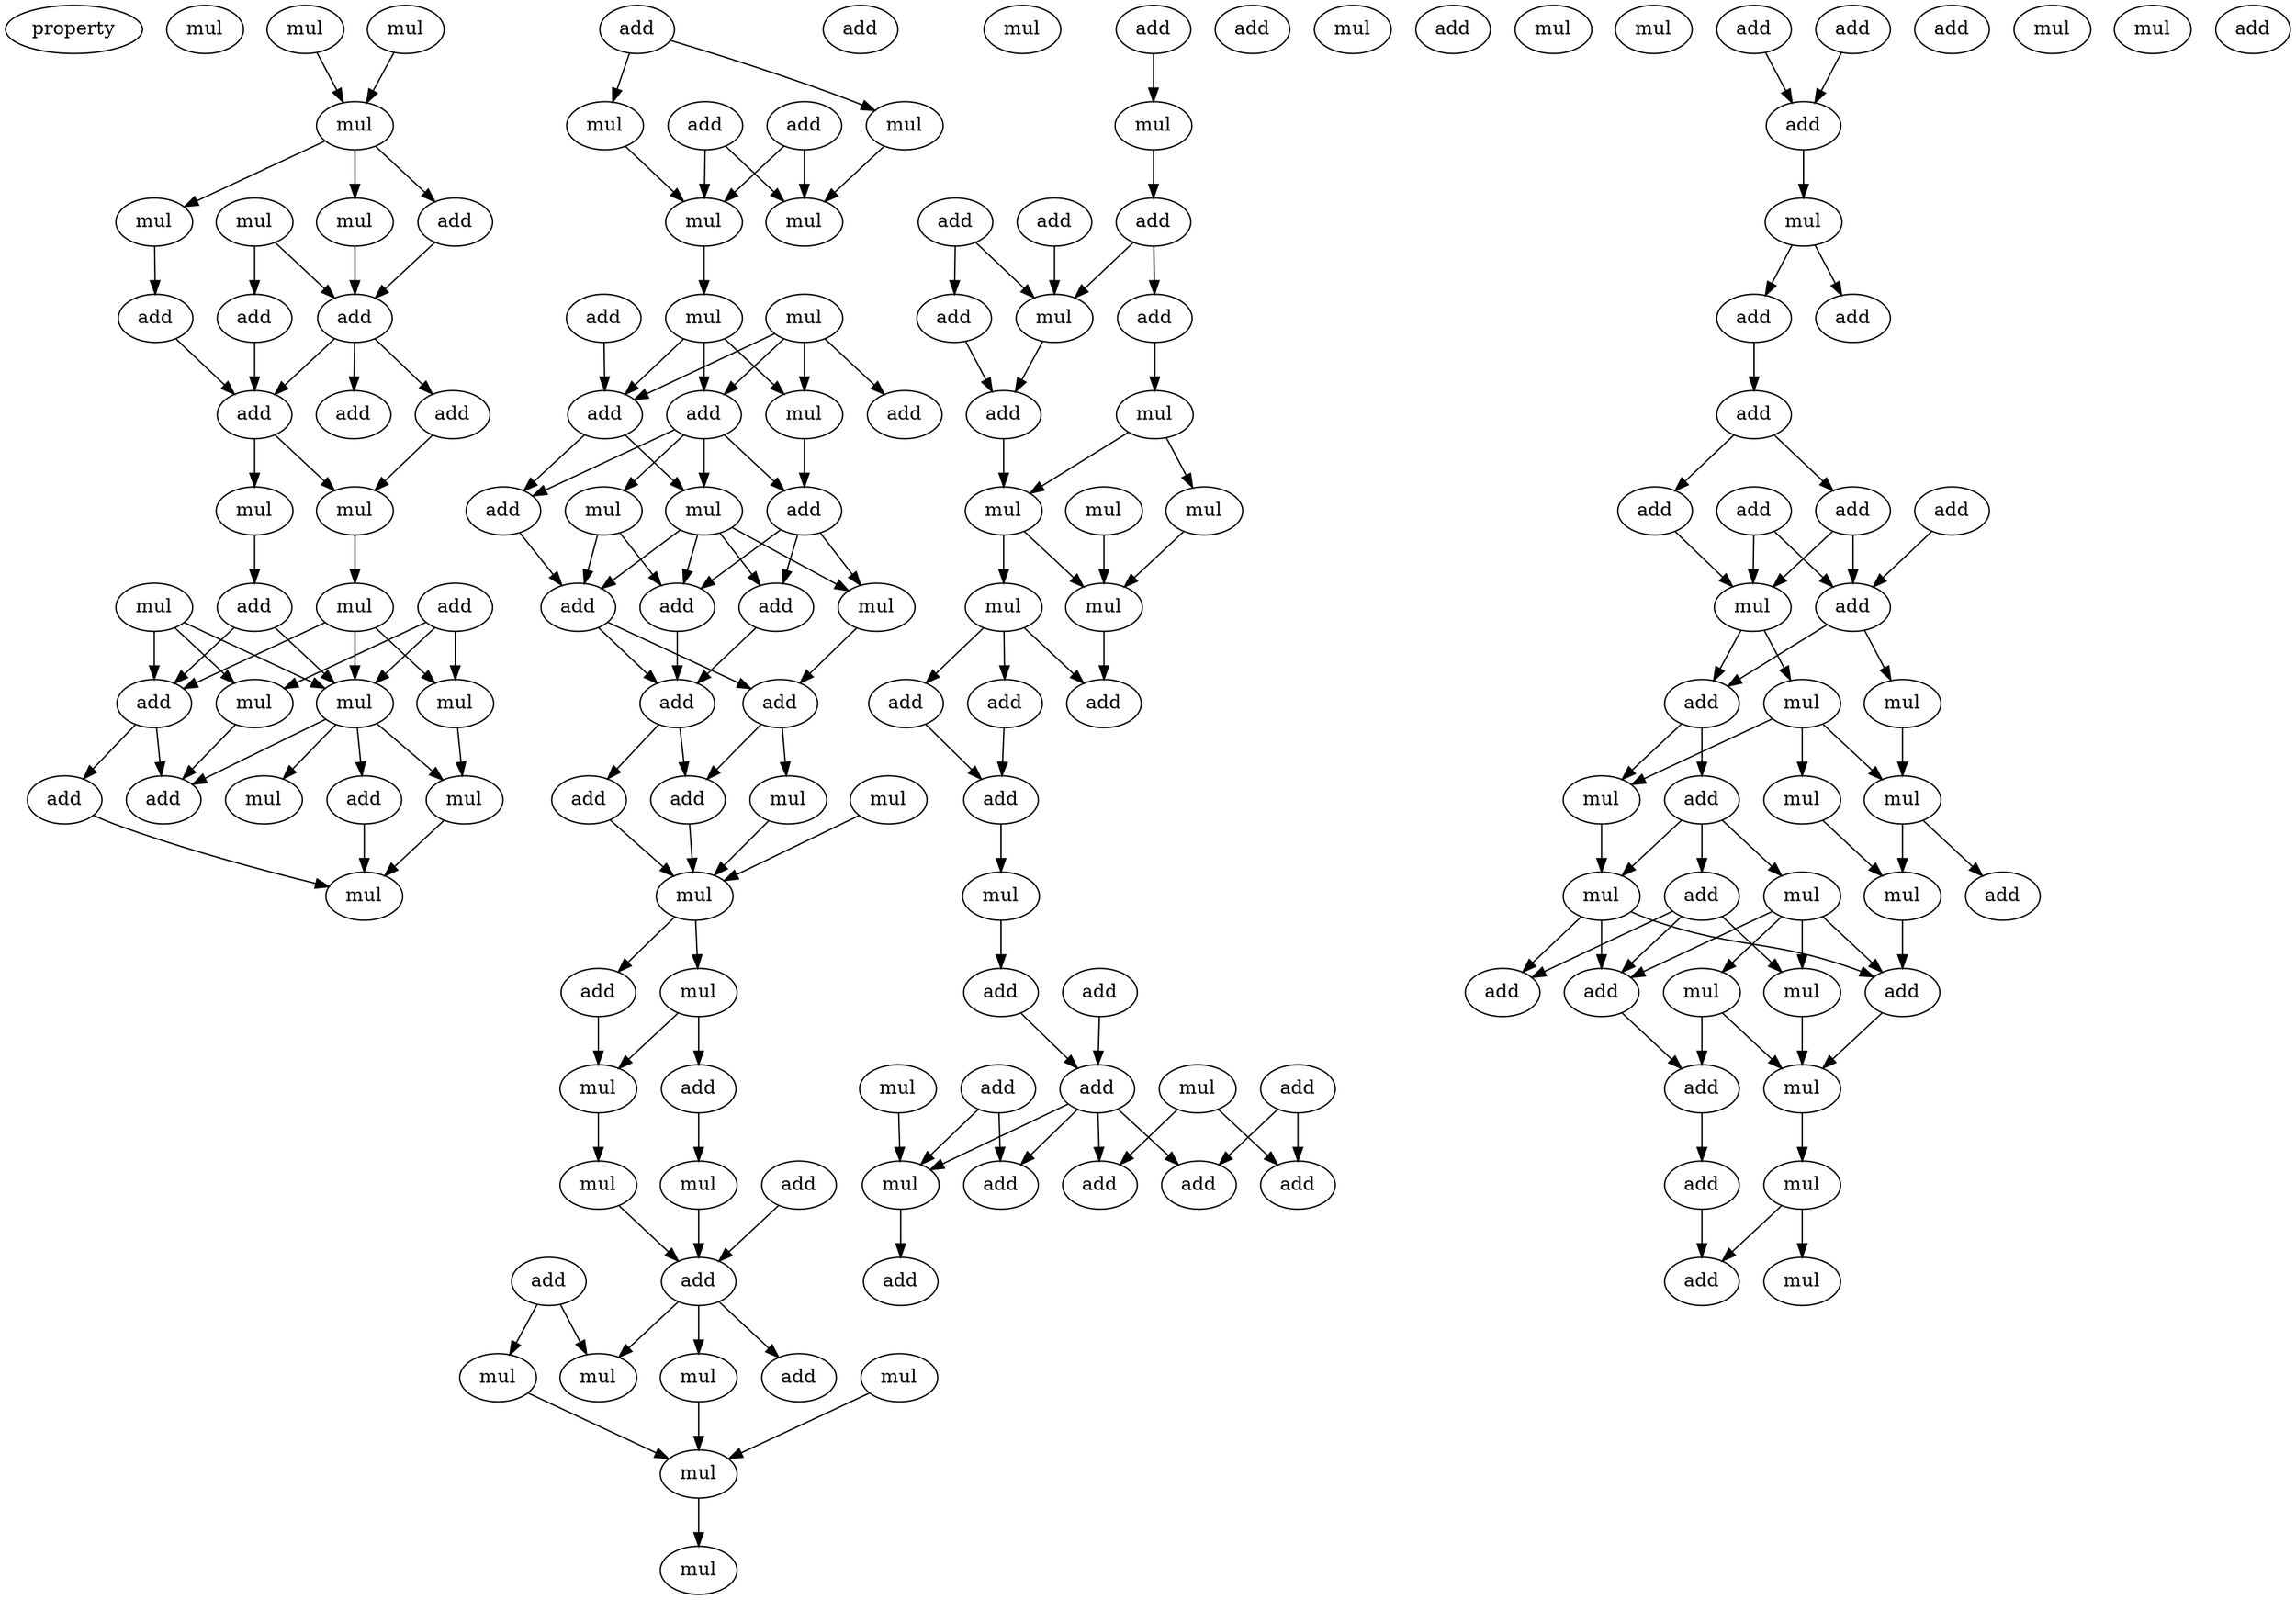 digraph {
    node [fontcolor=black]
    property [mul=2,lf=1.1]
    0 [ label = mul ];
    1 [ label = mul ];
    2 [ label = mul ];
    3 [ label = mul ];
    4 [ label = mul ];
    5 [ label = mul ];
    6 [ label = add ];
    7 [ label = mul ];
    8 [ label = add ];
    9 [ label = add ];
    10 [ label = add ];
    11 [ label = add ];
    12 [ label = add ];
    13 [ label = add ];
    14 [ label = mul ];
    15 [ label = mul ];
    16 [ label = mul ];
    17 [ label = mul ];
    18 [ label = add ];
    19 [ label = add ];
    20 [ label = mul ];
    21 [ label = add ];
    22 [ label = mul ];
    23 [ label = mul ];
    24 [ label = add ];
    25 [ label = mul ];
    26 [ label = mul ];
    27 [ label = add ];
    28 [ label = add ];
    29 [ label = mul ];
    30 [ label = add ];
    31 [ label = mul ];
    32 [ label = add ];
    33 [ label = add ];
    34 [ label = add ];
    35 [ label = mul ];
    36 [ label = mul ];
    37 [ label = mul ];
    38 [ label = mul ];
    39 [ label = add ];
    40 [ label = mul ];
    41 [ label = add ];
    42 [ label = add ];
    43 [ label = mul ];
    44 [ label = add ];
    45 [ label = add ];
    46 [ label = mul ];
    47 [ label = mul ];
    48 [ label = add ];
    49 [ label = add ];
    50 [ label = add ];
    51 [ label = add ];
    52 [ label = mul ];
    53 [ label = add ];
    54 [ label = add ];
    55 [ label = add ];
    56 [ label = mul ];
    57 [ label = add ];
    58 [ label = mul ];
    59 [ label = mul ];
    60 [ label = add ];
    61 [ label = mul ];
    62 [ label = mul ];
    63 [ label = add ];
    64 [ label = mul ];
    65 [ label = add ];
    66 [ label = mul ];
    67 [ label = add ];
    68 [ label = add ];
    69 [ label = add ];
    70 [ label = mul ];
    71 [ label = mul ];
    72 [ label = mul ];
    73 [ label = mul ];
    74 [ label = mul ];
    75 [ label = mul ];
    76 [ label = mul ];
    77 [ label = add ];
    78 [ label = mul ];
    79 [ label = add ];
    80 [ label = add ];
    81 [ label = add ];
    82 [ label = add ];
    83 [ label = add ];
    84 [ label = mul ];
    85 [ label = mul ];
    86 [ label = add ];
    87 [ label = mul ];
    88 [ label = add ];
    89 [ label = mul ];
    90 [ label = mul ];
    91 [ label = mul ];
    92 [ label = mul ];
    93 [ label = add ];
    94 [ label = add ];
    95 [ label = add ];
    96 [ label = mul ];
    97 [ label = add ];
    98 [ label = mul ];
    99 [ label = add ];
    100 [ label = add ];
    101 [ label = add ];
    102 [ label = add ];
    103 [ label = mul ];
    104 [ label = mul ];
    105 [ label = add ];
    106 [ label = add ];
    107 [ label = add ];
    108 [ label = add ];
    109 [ label = mul ];
    110 [ label = add ];
    111 [ label = add ];
    112 [ label = add ];
    113 [ label = mul ];
    114 [ label = mul ];
    115 [ label = add ];
    116 [ label = add ];
    117 [ label = add ];
    118 [ label = mul ];
    119 [ label = add ];
    120 [ label = add ];
    121 [ label = mul ];
    122 [ label = add ];
    123 [ label = add ];
    124 [ label = add ];
    125 [ label = add ];
    126 [ label = add ];
    127 [ label = add ];
    128 [ label = mul ];
    129 [ label = add ];
    130 [ label = add ];
    131 [ label = mul ];
    132 [ label = mul ];
    133 [ label = mul ];
    134 [ label = add ];
    135 [ label = mul ];
    136 [ label = mul ];
    137 [ label = mul ];
    138 [ label = mul ];
    139 [ label = add ];
    140 [ label = mul ];
    141 [ label = add ];
    142 [ label = mul ];
    143 [ label = add ];
    144 [ label = add ];
    145 [ label = mul ];
    146 [ label = add ];
    147 [ label = add ];
    148 [ label = mul ];
    149 [ label = add ];
    150 [ label = mul ];
    151 [ label = mul ];
    152 [ label = add ];
    153 [ label = mul ];
    154 [ label = add ];
    1 -> 3 [ name = 0 ];
    2 -> 3 [ name = 1 ];
    3 -> 4 [ name = 2 ];
    3 -> 5 [ name = 3 ];
    3 -> 6 [ name = 4 ];
    4 -> 10 [ name = 5 ];
    5 -> 9 [ name = 6 ];
    6 -> 10 [ name = 7 ];
    7 -> 8 [ name = 8 ];
    7 -> 10 [ name = 9 ];
    8 -> 11 [ name = 10 ];
    9 -> 11 [ name = 11 ];
    10 -> 11 [ name = 12 ];
    10 -> 12 [ name = 13 ];
    10 -> 13 [ name = 14 ];
    11 -> 14 [ name = 15 ];
    11 -> 15 [ name = 16 ];
    13 -> 15 [ name = 17 ];
    14 -> 18 [ name = 18 ];
    15 -> 17 [ name = 19 ];
    16 -> 20 [ name = 20 ];
    16 -> 21 [ name = 21 ];
    16 -> 23 [ name = 22 ];
    17 -> 21 [ name = 23 ];
    17 -> 22 [ name = 24 ];
    17 -> 23 [ name = 25 ];
    18 -> 21 [ name = 26 ];
    18 -> 23 [ name = 27 ];
    19 -> 20 [ name = 28 ];
    19 -> 22 [ name = 29 ];
    19 -> 23 [ name = 30 ];
    20 -> 27 [ name = 31 ];
    21 -> 24 [ name = 32 ];
    21 -> 27 [ name = 33 ];
    22 -> 25 [ name = 34 ];
    23 -> 25 [ name = 35 ];
    23 -> 26 [ name = 36 ];
    23 -> 27 [ name = 37 ];
    23 -> 28 [ name = 38 ];
    24 -> 29 [ name = 39 ];
    25 -> 29 [ name = 40 ];
    28 -> 29 [ name = 41 ];
    30 -> 31 [ name = 42 ];
    30 -> 35 [ name = 43 ];
    31 -> 36 [ name = 44 ];
    32 -> 36 [ name = 45 ];
    32 -> 37 [ name = 46 ];
    34 -> 36 [ name = 47 ];
    34 -> 37 [ name = 48 ];
    35 -> 37 [ name = 49 ];
    36 -> 38 [ name = 50 ];
    38 -> 42 [ name = 51 ];
    38 -> 43 [ name = 52 ];
    38 -> 44 [ name = 53 ];
    39 -> 42 [ name = 54 ];
    40 -> 41 [ name = 55 ];
    40 -> 42 [ name = 56 ];
    40 -> 43 [ name = 57 ];
    40 -> 44 [ name = 58 ];
    42 -> 46 [ name = 59 ];
    42 -> 48 [ name = 60 ];
    43 -> 45 [ name = 61 ];
    44 -> 45 [ name = 62 ];
    44 -> 46 [ name = 63 ];
    44 -> 47 [ name = 64 ];
    44 -> 48 [ name = 65 ];
    45 -> 49 [ name = 66 ];
    45 -> 51 [ name = 67 ];
    45 -> 52 [ name = 68 ];
    46 -> 49 [ name = 69 ];
    46 -> 50 [ name = 70 ];
    46 -> 51 [ name = 71 ];
    46 -> 52 [ name = 72 ];
    47 -> 49 [ name = 73 ];
    47 -> 50 [ name = 74 ];
    48 -> 50 [ name = 75 ];
    49 -> 53 [ name = 76 ];
    50 -> 53 [ name = 77 ];
    50 -> 54 [ name = 78 ];
    51 -> 53 [ name = 79 ];
    52 -> 54 [ name = 80 ];
    53 -> 55 [ name = 81 ];
    53 -> 57 [ name = 82 ];
    54 -> 56 [ name = 83 ];
    54 -> 57 [ name = 84 ];
    55 -> 59 [ name = 85 ];
    56 -> 59 [ name = 86 ];
    57 -> 59 [ name = 87 ];
    58 -> 59 [ name = 88 ];
    59 -> 60 [ name = 89 ];
    59 -> 61 [ name = 90 ];
    60 -> 62 [ name = 91 ];
    61 -> 62 [ name = 92 ];
    61 -> 63 [ name = 93 ];
    62 -> 66 [ name = 94 ];
    63 -> 64 [ name = 95 ];
    64 -> 68 [ name = 96 ];
    65 -> 68 [ name = 97 ];
    66 -> 68 [ name = 98 ];
    67 -> 71 [ name = 99 ];
    67 -> 73 [ name = 100 ];
    68 -> 69 [ name = 101 ];
    68 -> 70 [ name = 102 ];
    68 -> 71 [ name = 103 ];
    70 -> 74 [ name = 104 ];
    72 -> 74 [ name = 105 ];
    73 -> 74 [ name = 106 ];
    74 -> 76 [ name = 107 ];
    77 -> 78 [ name = 108 ];
    78 -> 81 [ name = 109 ];
    79 -> 84 [ name = 110 ];
    80 -> 82 [ name = 111 ];
    80 -> 84 [ name = 112 ];
    81 -> 83 [ name = 113 ];
    81 -> 84 [ name = 114 ];
    82 -> 86 [ name = 115 ];
    83 -> 85 [ name = 116 ];
    84 -> 86 [ name = 117 ];
    85 -> 87 [ name = 118 ];
    85 -> 89 [ name = 119 ];
    86 -> 87 [ name = 120 ];
    87 -> 91 [ name = 121 ];
    87 -> 92 [ name = 122 ];
    89 -> 92 [ name = 123 ];
    90 -> 92 [ name = 124 ];
    91 -> 93 [ name = 125 ];
    91 -> 94 [ name = 126 ];
    91 -> 95 [ name = 127 ];
    92 -> 93 [ name = 128 ];
    94 -> 97 [ name = 129 ];
    95 -> 97 [ name = 130 ];
    97 -> 98 [ name = 131 ];
    98 -> 99 [ name = 132 ];
    99 -> 102 [ name = 133 ];
    100 -> 102 [ name = 134 ];
    101 -> 107 [ name = 135 ];
    101 -> 110 [ name = 136 ];
    102 -> 106 [ name = 137 ];
    102 -> 108 [ name = 138 ];
    102 -> 109 [ name = 139 ];
    102 -> 110 [ name = 140 ];
    103 -> 109 [ name = 141 ];
    104 -> 107 [ name = 142 ];
    104 -> 108 [ name = 143 ];
    105 -> 106 [ name = 144 ];
    105 -> 109 [ name = 145 ];
    109 -> 111 [ name = 146 ];
    115 -> 117 [ name = 147 ];
    116 -> 117 [ name = 148 ];
    117 -> 118 [ name = 149 ];
    118 -> 120 [ name = 150 ];
    118 -> 122 [ name = 151 ];
    120 -> 123 [ name = 152 ];
    123 -> 125 [ name = 153 ];
    123 -> 127 [ name = 154 ];
    124 -> 128 [ name = 155 ];
    124 -> 129 [ name = 156 ];
    125 -> 128 [ name = 157 ];
    125 -> 129 [ name = 158 ];
    126 -> 129 [ name = 159 ];
    127 -> 128 [ name = 160 ];
    128 -> 130 [ name = 161 ];
    128 -> 131 [ name = 162 ];
    129 -> 130 [ name = 163 ];
    129 -> 132 [ name = 164 ];
    130 -> 133 [ name = 165 ];
    130 -> 134 [ name = 166 ];
    131 -> 133 [ name = 167 ];
    131 -> 135 [ name = 168 ];
    131 -> 136 [ name = 169 ];
    132 -> 136 [ name = 170 ];
    133 -> 138 [ name = 171 ];
    134 -> 138 [ name = 172 ];
    134 -> 140 [ name = 173 ];
    134 -> 141 [ name = 174 ];
    135 -> 137 [ name = 175 ];
    136 -> 137 [ name = 176 ];
    136 -> 139 [ name = 177 ];
    137 -> 146 [ name = 178 ];
    138 -> 143 [ name = 179 ];
    138 -> 144 [ name = 180 ];
    138 -> 146 [ name = 181 ];
    140 -> 142 [ name = 182 ];
    140 -> 144 [ name = 183 ];
    140 -> 145 [ name = 184 ];
    140 -> 146 [ name = 185 ];
    141 -> 143 [ name = 186 ];
    141 -> 144 [ name = 187 ];
    141 -> 145 [ name = 188 ];
    142 -> 147 [ name = 189 ];
    142 -> 148 [ name = 190 ];
    144 -> 147 [ name = 191 ];
    145 -> 148 [ name = 192 ];
    146 -> 148 [ name = 193 ];
    147 -> 149 [ name = 194 ];
    148 -> 150 [ name = 195 ];
    149 -> 152 [ name = 196 ];
    150 -> 152 [ name = 197 ];
    150 -> 153 [ name = 198 ];
}
